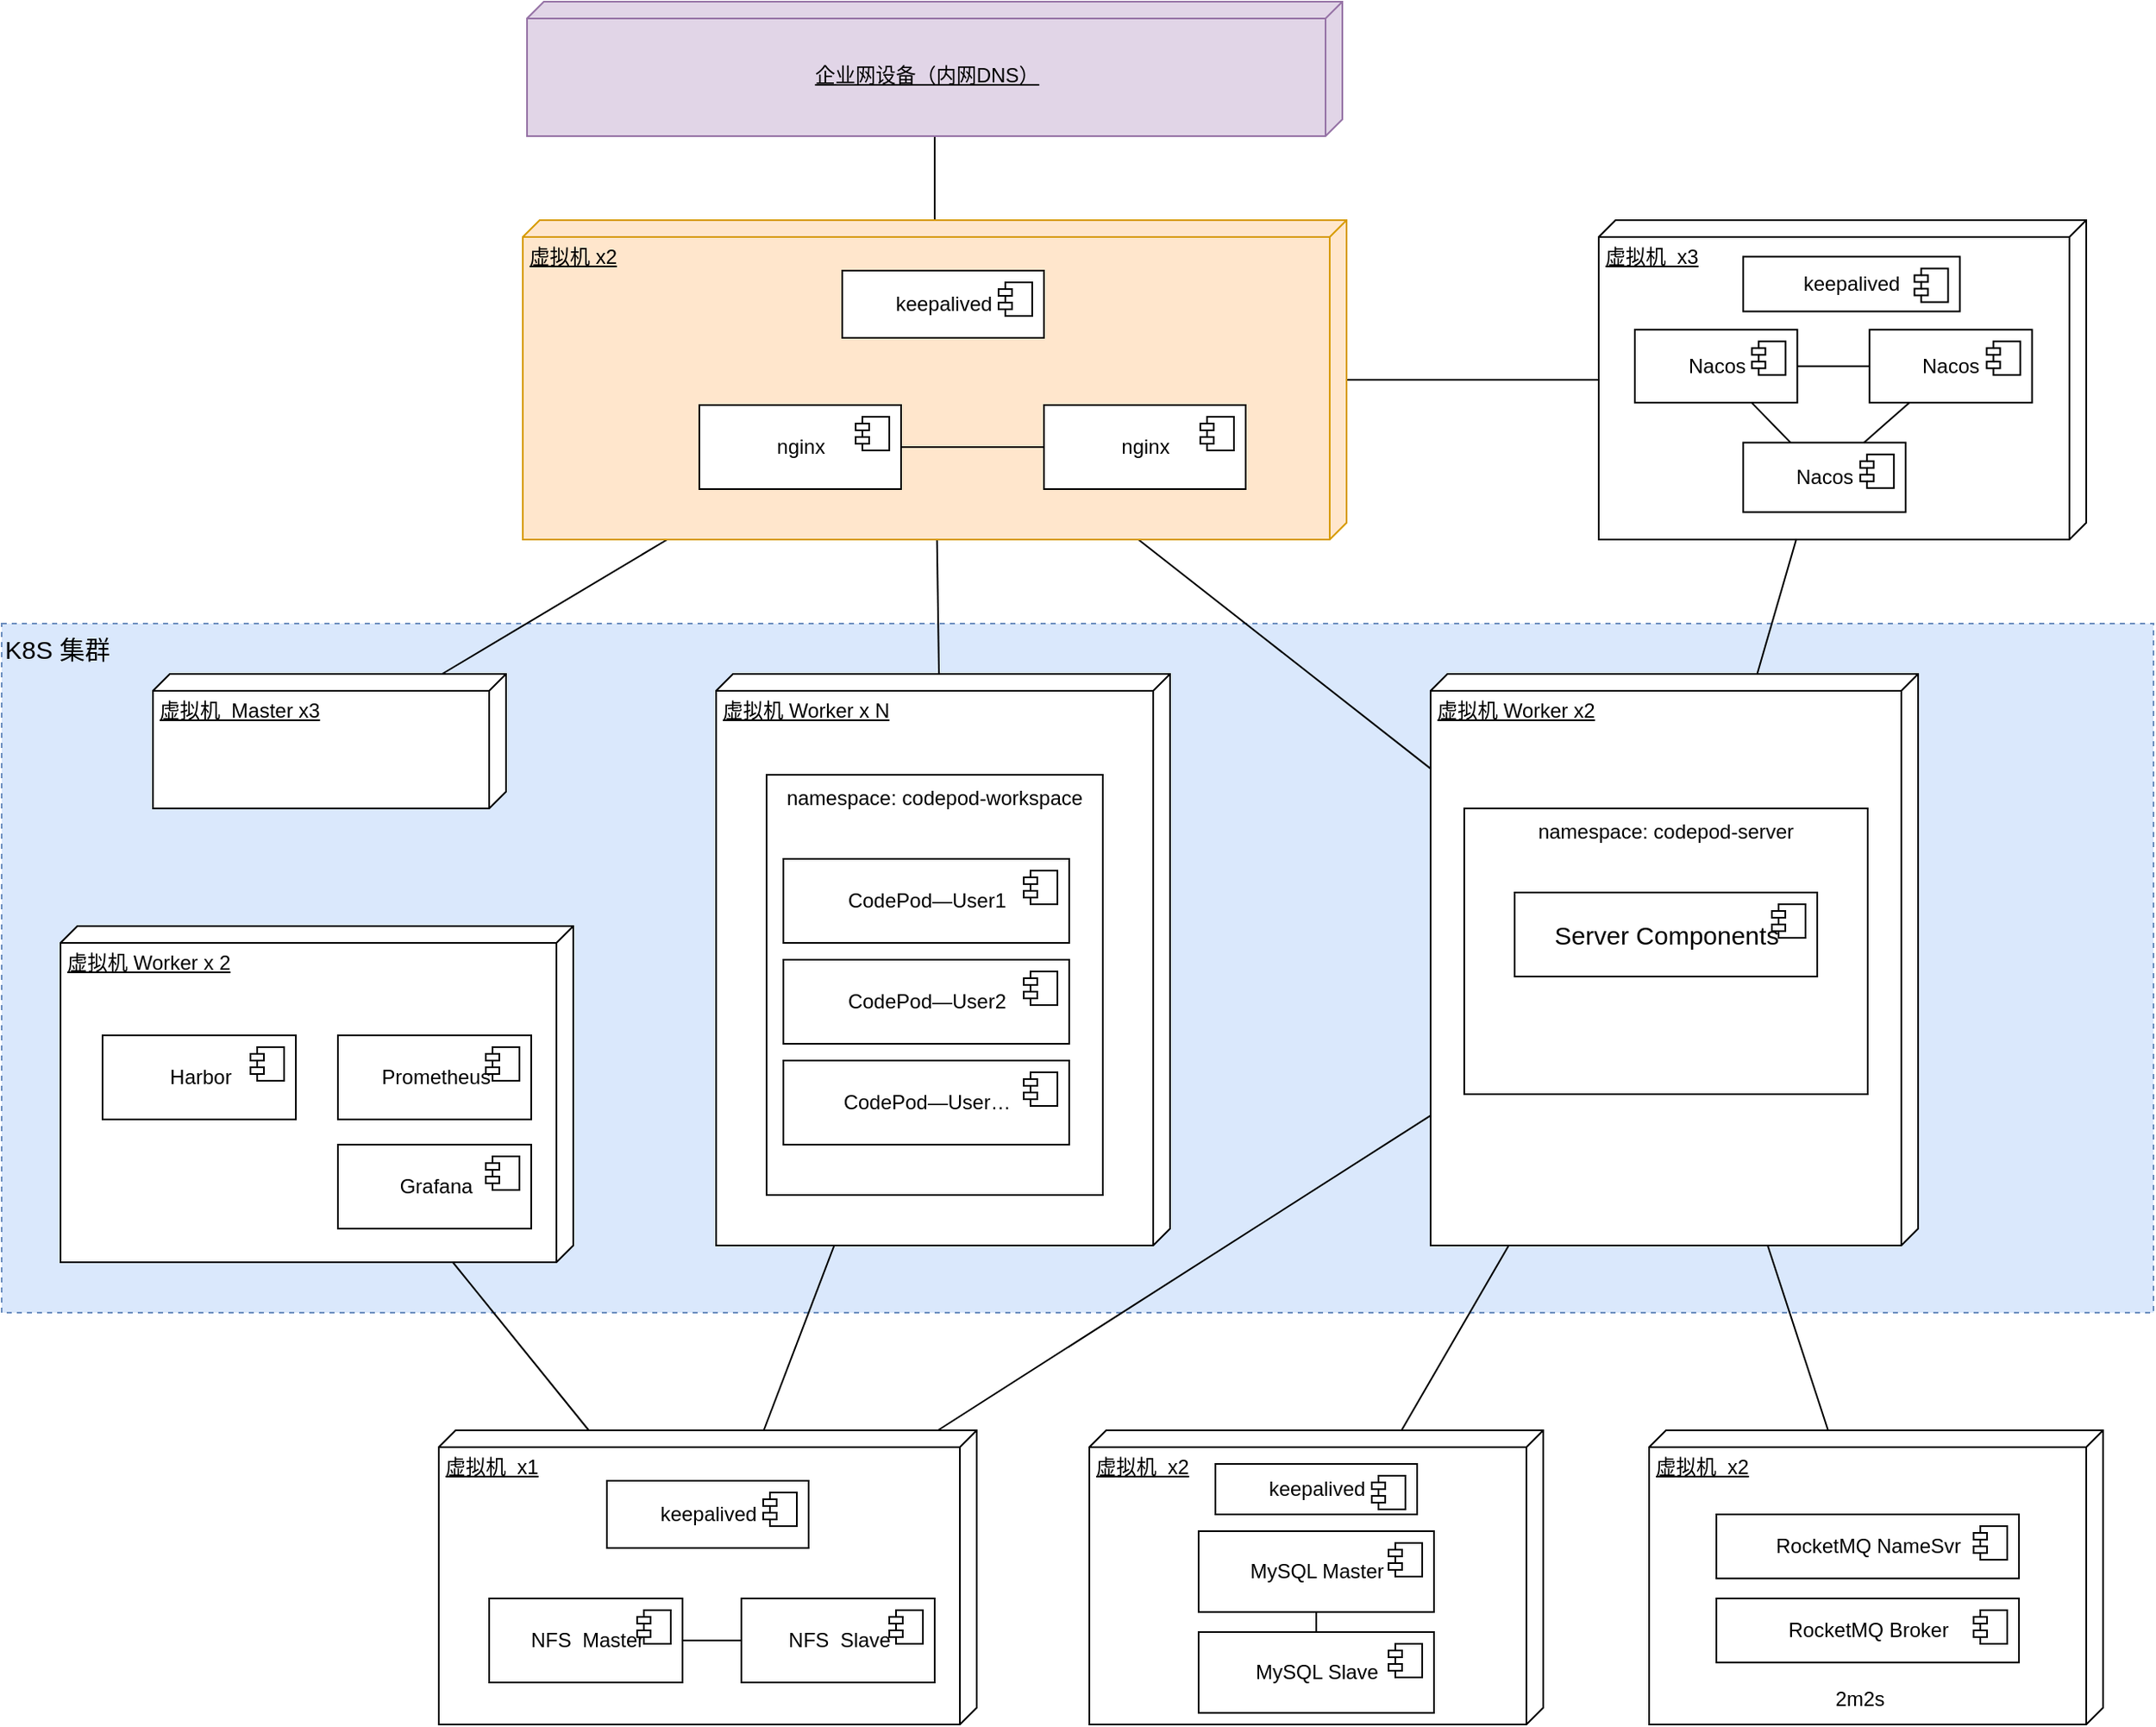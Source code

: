 <mxfile>
    <diagram id="rctp01AAbrQpIfx5ytfz" name="私有化环境">
        <mxGraphModel dx="1086" dy="681" grid="1" gridSize="10" guides="1" tooltips="1" connect="1" arrows="1" fold="1" page="1" pageScale="1" pageWidth="827" pageHeight="1169" background="#ffffff" math="0" shadow="0">
            <root>
                <mxCell id="0"/>
                <mxCell id="1" parent="0"/>
                <mxCell id="EFqK1OsE1tqi-KJnkShq-35" value="K8S 集群" style="rounded=0;whiteSpace=wrap;html=1;verticalAlign=top;align=left;fontSize=15;fillColor=#dae8fc;strokeColor=#6c8ebf;dashed=1;" parent="1" vertex="1">
                    <mxGeometry x="180" y="480" width="1280" height="410" as="geometry"/>
                </mxCell>
                <mxCell id="EFqK1OsE1tqi-KJnkShq-27" style="edgeStyle=none;html=1;fontColor=none;endArrow=none;endFill=0;" parent="1" source="vAbi1HSufWRckFC2J_ei-5" target="vAbi1HSufWRckFC2J_ei-6" edge="1">
                    <mxGeometry relative="1" as="geometry"/>
                </mxCell>
                <mxCell id="vAbi1HSufWRckFC2J_ei-5" value="企业网设备（内网DNS）" style="verticalAlign=middle;align=center;spacingTop=8;spacingLeft=2;spacingRight=12;shape=cube;size=10;direction=south;fontStyle=4;html=1;fillColor=#e1d5e7;strokeColor=#9673a6;" parent="1" vertex="1">
                    <mxGeometry x="492.5" y="110" width="485" height="80" as="geometry"/>
                </mxCell>
                <mxCell id="EFqK1OsE1tqi-KJnkShq-18" style="edgeStyle=none;html=1;fontColor=none;endArrow=none;endFill=0;" parent="1" source="vAbi1HSufWRckFC2J_ei-6" target="vAbi1HSufWRckFC2J_ei-9" edge="1">
                    <mxGeometry relative="1" as="geometry"/>
                </mxCell>
                <mxCell id="vAbi1HSufWRckFC2J_ei-82" value="" style="group" parent="1" vertex="1" connectable="0">
                    <mxGeometry x="1130" y="240" width="290" height="190" as="geometry"/>
                </mxCell>
                <mxCell id="vAbi1HSufWRckFC2J_ei-54" value="虚拟机&amp;nbsp; x3" style="verticalAlign=top;align=left;spacingTop=8;spacingLeft=2;spacingRight=12;shape=cube;size=10;direction=south;fontStyle=4;html=1;container=0;" parent="vAbi1HSufWRckFC2J_ei-82" vertex="1">
                    <mxGeometry width="290.0" height="190.0" as="geometry"/>
                </mxCell>
                <mxCell id="vAbi1HSufWRckFC2J_ei-26" value="Nacos" style="html=1;dropTarget=0;movable=1;resizable=1;rotatable=1;deletable=1;editable=1;connectable=1;" parent="vAbi1HSufWRckFC2J_ei-82" vertex="1">
                    <mxGeometry x="21.481" y="65.143" width="96.667" height="43.429" as="geometry"/>
                </mxCell>
                <mxCell id="vAbi1HSufWRckFC2J_ei-27" value="" style="shape=module;jettyWidth=8;jettyHeight=4;" parent="vAbi1HSufWRckFC2J_ei-26" vertex="1">
                    <mxGeometry x="1" width="20" height="20" relative="1" as="geometry">
                        <mxPoint x="-27" y="7" as="offset"/>
                    </mxGeometry>
                </mxCell>
                <mxCell id="vAbi1HSufWRckFC2J_ei-55" value="Nacos" style="html=1;dropTarget=0;movable=1;resizable=1;rotatable=1;deletable=1;editable=1;connectable=1;" parent="vAbi1HSufWRckFC2J_ei-82" vertex="1">
                    <mxGeometry x="161.111" y="65.143" width="96.667" height="43.429" as="geometry"/>
                </mxCell>
                <mxCell id="vAbi1HSufWRckFC2J_ei-56" value="" style="shape=module;jettyWidth=8;jettyHeight=4;" parent="vAbi1HSufWRckFC2J_ei-55" vertex="1">
                    <mxGeometry x="1" width="20" height="20" relative="1" as="geometry">
                        <mxPoint x="-27" y="7" as="offset"/>
                    </mxGeometry>
                </mxCell>
                <mxCell id="vAbi1HSufWRckFC2J_ei-61" style="edgeStyle=none;html=1;endArrow=none;endFill=0;" parent="vAbi1HSufWRckFC2J_ei-82" source="vAbi1HSufWRckFC2J_ei-26" target="vAbi1HSufWRckFC2J_ei-55" edge="1">
                    <mxGeometry relative="1" as="geometry"/>
                </mxCell>
                <mxCell id="vAbi1HSufWRckFC2J_ei-57" value="Nacos" style="html=1;dropTarget=0;movable=1;resizable=1;rotatable=1;deletable=1;editable=1;connectable=1;" parent="vAbi1HSufWRckFC2J_ei-82" vertex="1">
                    <mxGeometry x="85.926" y="132.327" width="96.667" height="41.387" as="geometry"/>
                </mxCell>
                <mxCell id="vAbi1HSufWRckFC2J_ei-58" value="" style="shape=module;jettyWidth=8;jettyHeight=4;" parent="vAbi1HSufWRckFC2J_ei-57" vertex="1">
                    <mxGeometry x="1" width="20" height="20" relative="1" as="geometry">
                        <mxPoint x="-27" y="7" as="offset"/>
                    </mxGeometry>
                </mxCell>
                <mxCell id="vAbi1HSufWRckFC2J_ei-59" style="edgeStyle=none;html=1;endArrow=none;endFill=0;" parent="vAbi1HSufWRckFC2J_ei-82" source="vAbi1HSufWRckFC2J_ei-26" target="vAbi1HSufWRckFC2J_ei-57" edge="1">
                    <mxGeometry relative="1" as="geometry"/>
                </mxCell>
                <mxCell id="vAbi1HSufWRckFC2J_ei-60" style="edgeStyle=none;html=1;endArrow=none;endFill=0;" parent="vAbi1HSufWRckFC2J_ei-82" source="vAbi1HSufWRckFC2J_ei-55" target="vAbi1HSufWRckFC2J_ei-57" edge="1">
                    <mxGeometry relative="1" as="geometry"/>
                </mxCell>
                <mxCell id="EFqK1OsE1tqi-KJnkShq-39" value="keepalived" style="html=1;dropTarget=0;movable=1;resizable=1;rotatable=1;deletable=1;editable=1;connectable=1;" parent="vAbi1HSufWRckFC2J_ei-82" vertex="1">
                    <mxGeometry x="85.926" y="21.714" width="128.889" height="32.571" as="geometry"/>
                </mxCell>
                <mxCell id="EFqK1OsE1tqi-KJnkShq-40" value="" style="shape=module;jettyWidth=8;jettyHeight=4;" parent="EFqK1OsE1tqi-KJnkShq-39" vertex="1">
                    <mxGeometry x="1" width="20" height="20" relative="1" as="geometry">
                        <mxPoint x="-27" y="7" as="offset"/>
                    </mxGeometry>
                </mxCell>
                <mxCell id="vAbi1HSufWRckFC2J_ei-83" value="" style="group" parent="1" vertex="1" connectable="0">
                    <mxGeometry x="1160" y="960" width="270" height="175" as="geometry"/>
                </mxCell>
                <mxCell id="vAbi1HSufWRckFC2J_ei-49" value="虚拟机&amp;nbsp; x2" style="verticalAlign=top;align=left;spacingTop=8;spacingLeft=2;spacingRight=12;shape=cube;size=10;direction=south;fontStyle=4;html=1;container=0;" parent="vAbi1HSufWRckFC2J_ei-83" vertex="1">
                    <mxGeometry width="270" height="175" as="geometry"/>
                </mxCell>
                <mxCell id="vAbi1HSufWRckFC2J_ei-24" value="RocketMQ NameSvr" style="html=1;dropTarget=0;movable=1;resizable=1;rotatable=1;deletable=1;editable=1;connectable=1;" parent="vAbi1HSufWRckFC2J_ei-83" vertex="1">
                    <mxGeometry x="40" y="50" width="180" height="38.12" as="geometry"/>
                </mxCell>
                <mxCell id="vAbi1HSufWRckFC2J_ei-25" value="" style="shape=module;jettyWidth=8;jettyHeight=4;" parent="vAbi1HSufWRckFC2J_ei-24" vertex="1">
                    <mxGeometry x="1" width="20" height="20" relative="1" as="geometry">
                        <mxPoint x="-27" y="7" as="offset"/>
                    </mxGeometry>
                </mxCell>
                <mxCell id="vAbi1HSufWRckFC2J_ei-50" value="RocketMQ Broker" style="html=1;dropTarget=0;movable=1;resizable=1;rotatable=1;deletable=1;editable=1;connectable=1;" parent="vAbi1HSufWRckFC2J_ei-83" vertex="1">
                    <mxGeometry x="40" y="100" width="180" height="38.12" as="geometry"/>
                </mxCell>
                <mxCell id="vAbi1HSufWRckFC2J_ei-51" value="" style="shape=module;jettyWidth=8;jettyHeight=4;" parent="vAbi1HSufWRckFC2J_ei-50" vertex="1">
                    <mxGeometry x="1" width="20" height="20" relative="1" as="geometry">
                        <mxPoint x="-27" y="7" as="offset"/>
                    </mxGeometry>
                </mxCell>
                <mxCell id="vAbi1HSufWRckFC2J_ei-53" value="2m2s" style="text;html=1;align=center;verticalAlign=middle;resizable=0;points=[];autosize=1;strokeColor=none;fillColor=none;" parent="vAbi1HSufWRckFC2J_ei-83" vertex="1">
                    <mxGeometry x="100" y="145" width="50" height="30" as="geometry"/>
                </mxCell>
                <mxCell id="EFqK1OsE1tqi-KJnkShq-11" value="" style="group" parent="1" vertex="1" connectable="0">
                    <mxGeometry x="605" y="510" width="270" height="340" as="geometry"/>
                </mxCell>
                <mxCell id="vAbi1HSufWRckFC2J_ei-33" value="虚拟机 Worker x N" style="verticalAlign=top;align=left;spacingTop=8;spacingLeft=2;spacingRight=12;shape=cube;size=10;direction=south;fontStyle=4;html=1;" parent="EFqK1OsE1tqi-KJnkShq-11" vertex="1">
                    <mxGeometry width="270" height="340" as="geometry"/>
                </mxCell>
                <mxCell id="vAbi1HSufWRckFC2J_ei-38" value="" style="group" parent="EFqK1OsE1tqi-KJnkShq-11" vertex="1" connectable="0">
                    <mxGeometry x="30" y="60" width="200" height="250" as="geometry"/>
                </mxCell>
                <mxCell id="vAbi1HSufWRckFC2J_ei-39" value="namespace: codepod-workspace" style="rounded=0;whiteSpace=wrap;html=1;verticalAlign=top;" parent="vAbi1HSufWRckFC2J_ei-38" vertex="1">
                    <mxGeometry width="200" height="250" as="geometry"/>
                </mxCell>
                <mxCell id="vAbi1HSufWRckFC2J_ei-40" value="CodePod—User1" style="html=1;dropTarget=0;movable=1;resizable=1;rotatable=1;deletable=1;editable=1;connectable=1;" parent="vAbi1HSufWRckFC2J_ei-38" vertex="1">
                    <mxGeometry x="10" y="50" width="170" height="50" as="geometry"/>
                </mxCell>
                <mxCell id="vAbi1HSufWRckFC2J_ei-41" value="" style="shape=module;jettyWidth=8;jettyHeight=4;" parent="vAbi1HSufWRckFC2J_ei-40" vertex="1">
                    <mxGeometry x="1" width="20" height="20" relative="1" as="geometry">
                        <mxPoint x="-27" y="7" as="offset"/>
                    </mxGeometry>
                </mxCell>
                <mxCell id="vAbi1HSufWRckFC2J_ei-42" value="CodePod—User2" style="html=1;dropTarget=0;movable=1;resizable=1;rotatable=1;deletable=1;editable=1;connectable=1;" parent="vAbi1HSufWRckFC2J_ei-38" vertex="1">
                    <mxGeometry x="10" y="110" width="170" height="50" as="geometry"/>
                </mxCell>
                <mxCell id="vAbi1HSufWRckFC2J_ei-43" value="" style="shape=module;jettyWidth=8;jettyHeight=4;" parent="vAbi1HSufWRckFC2J_ei-42" vertex="1">
                    <mxGeometry x="1" width="20" height="20" relative="1" as="geometry">
                        <mxPoint x="-27" y="7" as="offset"/>
                    </mxGeometry>
                </mxCell>
                <mxCell id="vAbi1HSufWRckFC2J_ei-44" value="CodePod—User…" style="html=1;dropTarget=0;movable=1;resizable=1;rotatable=1;deletable=1;editable=1;connectable=1;" parent="vAbi1HSufWRckFC2J_ei-38" vertex="1">
                    <mxGeometry x="10" y="170" width="170" height="50" as="geometry"/>
                </mxCell>
                <mxCell id="vAbi1HSufWRckFC2J_ei-45" value="" style="shape=module;jettyWidth=8;jettyHeight=4;" parent="vAbi1HSufWRckFC2J_ei-44" vertex="1">
                    <mxGeometry x="1" width="20" height="20" relative="1" as="geometry">
                        <mxPoint x="-27" y="7" as="offset"/>
                    </mxGeometry>
                </mxCell>
                <mxCell id="EFqK1OsE1tqi-KJnkShq-17" style="edgeStyle=none;html=1;fontColor=none;endArrow=none;endFill=0;" parent="1" source="vAbi1HSufWRckFC2J_ei-78" target="vAbi1HSufWRckFC2J_ei-6" edge="1">
                    <mxGeometry relative="1" as="geometry">
                        <mxPoint x="385.556" y="510" as="sourcePoint"/>
                    </mxGeometry>
                </mxCell>
                <mxCell id="EFqK1OsE1tqi-KJnkShq-19" style="edgeStyle=none;html=1;fontColor=none;endArrow=none;endFill=0;" parent="1" source="vAbi1HSufWRckFC2J_ei-54" target="vAbi1HSufWRckFC2J_ei-6" edge="1">
                    <mxGeometry relative="1" as="geometry"/>
                </mxCell>
                <mxCell id="EFqK1OsE1tqi-KJnkShq-20" style="edgeStyle=none;html=1;fontColor=none;endArrow=none;endFill=0;" parent="1" source="vAbi1HSufWRckFC2J_ei-33" target="vAbi1HSufWRckFC2J_ei-6" edge="1">
                    <mxGeometry relative="1" as="geometry"/>
                </mxCell>
                <mxCell id="EFqK1OsE1tqi-KJnkShq-22" style="edgeStyle=none;html=1;fontColor=none;endArrow=none;endFill=0;" parent="1" source="vAbi1HSufWRckFC2J_ei-9" target="vAbi1HSufWRckFC2J_ei-54" edge="1">
                    <mxGeometry relative="1" as="geometry"/>
                </mxCell>
                <mxCell id="EFqK1OsE1tqi-KJnkShq-23" value="" style="group" parent="1" vertex="1" connectable="0">
                    <mxGeometry x="827" y="960" width="270" height="175" as="geometry"/>
                </mxCell>
                <mxCell id="vAbi1HSufWRckFC2J_ei-23" value="虚拟机&amp;nbsp; x2" style="verticalAlign=top;align=left;spacingTop=8;spacingLeft=2;spacingRight=12;shape=cube;size=10;direction=south;fontStyle=4;html=1;container=0;" parent="EFqK1OsE1tqi-KJnkShq-23" vertex="1">
                    <mxGeometry width="270" height="175" as="geometry"/>
                </mxCell>
                <mxCell id="vAbi1HSufWRckFC2J_ei-30" value="MySQL Master" style="html=1;dropTarget=0;movable=1;resizable=1;rotatable=1;deletable=1;editable=1;connectable=1;" parent="EFqK1OsE1tqi-KJnkShq-23" vertex="1">
                    <mxGeometry x="65" y="60" width="140" height="48.12" as="geometry"/>
                </mxCell>
                <mxCell id="vAbi1HSufWRckFC2J_ei-31" value="" style="shape=module;jettyWidth=8;jettyHeight=4;" parent="vAbi1HSufWRckFC2J_ei-30" vertex="1">
                    <mxGeometry x="1" width="20" height="20" relative="1" as="geometry">
                        <mxPoint x="-27" y="7" as="offset"/>
                    </mxGeometry>
                </mxCell>
                <mxCell id="vAbi1HSufWRckFC2J_ei-46" value="MySQL Slave" style="html=1;dropTarget=0;movable=1;resizable=1;rotatable=1;deletable=1;editable=1;connectable=1;" parent="EFqK1OsE1tqi-KJnkShq-23" vertex="1">
                    <mxGeometry x="65" y="120" width="140" height="48.12" as="geometry"/>
                </mxCell>
                <mxCell id="vAbi1HSufWRckFC2J_ei-47" value="" style="shape=module;jettyWidth=8;jettyHeight=4;" parent="vAbi1HSufWRckFC2J_ei-46" vertex="1">
                    <mxGeometry x="1" width="20" height="20" relative="1" as="geometry">
                        <mxPoint x="-27" y="7" as="offset"/>
                    </mxGeometry>
                </mxCell>
                <mxCell id="vAbi1HSufWRckFC2J_ei-48" style="edgeStyle=none;html=1;endArrow=none;endFill=0;" parent="EFqK1OsE1tqi-KJnkShq-23" source="vAbi1HSufWRckFC2J_ei-30" target="vAbi1HSufWRckFC2J_ei-46" edge="1">
                    <mxGeometry relative="1" as="geometry"/>
                </mxCell>
                <mxCell id="EFqK1OsE1tqi-KJnkShq-62" value="keepalived" style="html=1;dropTarget=0;movable=1;resizable=1;rotatable=1;deletable=1;editable=1;connectable=1;" parent="EFqK1OsE1tqi-KJnkShq-23" vertex="1">
                    <mxGeometry x="75" y="20" width="120" height="30" as="geometry"/>
                </mxCell>
                <mxCell id="EFqK1OsE1tqi-KJnkShq-63" value="" style="shape=module;jettyWidth=8;jettyHeight=4;" parent="EFqK1OsE1tqi-KJnkShq-62" vertex="1">
                    <mxGeometry x="1" width="20" height="20" relative="1" as="geometry">
                        <mxPoint x="-27" y="7" as="offset"/>
                    </mxGeometry>
                </mxCell>
                <mxCell id="EFqK1OsE1tqi-KJnkShq-24" style="edgeStyle=none;html=1;fontColor=none;endArrow=none;endFill=0;" parent="1" source="vAbi1HSufWRckFC2J_ei-62" target="vAbi1HSufWRckFC2J_ei-33" edge="1">
                    <mxGeometry relative="1" as="geometry"/>
                </mxCell>
                <mxCell id="EFqK1OsE1tqi-KJnkShq-25" style="edgeStyle=none;html=1;fontColor=none;endArrow=none;endFill=0;" parent="1" source="vAbi1HSufWRckFC2J_ei-23" target="vAbi1HSufWRckFC2J_ei-9" edge="1">
                    <mxGeometry relative="1" as="geometry"/>
                </mxCell>
                <mxCell id="EFqK1OsE1tqi-KJnkShq-26" style="edgeStyle=none;html=1;fontColor=none;endArrow=none;endFill=0;" parent="1" source="vAbi1HSufWRckFC2J_ei-49" target="vAbi1HSufWRckFC2J_ei-9" edge="1">
                    <mxGeometry relative="1" as="geometry"/>
                </mxCell>
                <mxCell id="vAbi1HSufWRckFC2J_ei-78" value="虚拟机&amp;nbsp; Master x3" style="verticalAlign=top;align=left;spacingTop=8;spacingLeft=2;spacingRight=12;shape=cube;size=10;direction=south;fontStyle=4;html=1;" parent="1" vertex="1">
                    <mxGeometry x="270" y="510" width="210" height="80" as="geometry"/>
                </mxCell>
                <mxCell id="EFqK1OsE1tqi-KJnkShq-34" value="" style="group" parent="1" vertex="1" connectable="0">
                    <mxGeometry x="440" y="960" width="320" height="175" as="geometry"/>
                </mxCell>
                <mxCell id="vAbi1HSufWRckFC2J_ei-62" value="虚拟机&amp;nbsp; x1" style="verticalAlign=top;align=left;spacingTop=8;spacingLeft=2;spacingRight=12;shape=cube;size=10;direction=south;fontStyle=4;html=1;container=0;" parent="EFqK1OsE1tqi-KJnkShq-34" vertex="1">
                    <mxGeometry width="320" height="175" as="geometry"/>
                </mxCell>
                <mxCell id="vAbi1HSufWRckFC2J_ei-28" value="NFS&amp;nbsp; Master" style="html=1;dropTarget=0;movable=1;resizable=1;rotatable=1;deletable=1;editable=1;connectable=1;" parent="EFqK1OsE1tqi-KJnkShq-34" vertex="1">
                    <mxGeometry x="30" y="100" width="115" height="50" as="geometry"/>
                </mxCell>
                <mxCell id="vAbi1HSufWRckFC2J_ei-29" value="" style="shape=module;jettyWidth=8;jettyHeight=4;" parent="vAbi1HSufWRckFC2J_ei-28" vertex="1">
                    <mxGeometry x="1" width="20" height="20" relative="1" as="geometry">
                        <mxPoint x="-27" y="7" as="offset"/>
                    </mxGeometry>
                </mxCell>
                <mxCell id="EFqK1OsE1tqi-KJnkShq-33" style="edgeStyle=none;html=1;fontColor=none;endArrow=none;endFill=0;" parent="EFqK1OsE1tqi-KJnkShq-34" source="vAbi1HSufWRckFC2J_ei-28" target="2" edge="1">
                    <mxGeometry relative="1" as="geometry">
                        <mxPoint x="180" y="125" as="targetPoint"/>
                    </mxGeometry>
                </mxCell>
                <mxCell id="EFqK1OsE1tqi-KJnkShq-31" value="keepalived" style="html=1;dropTarget=0;movable=1;resizable=1;rotatable=1;deletable=1;editable=1;connectable=1;" parent="EFqK1OsE1tqi-KJnkShq-34" vertex="1">
                    <mxGeometry x="100" y="30" width="120" height="40" as="geometry"/>
                </mxCell>
                <mxCell id="EFqK1OsE1tqi-KJnkShq-32" value="" style="shape=module;jettyWidth=8;jettyHeight=4;" parent="EFqK1OsE1tqi-KJnkShq-31" vertex="1">
                    <mxGeometry x="1" width="20" height="20" relative="1" as="geometry">
                        <mxPoint x="-27" y="7" as="offset"/>
                    </mxGeometry>
                </mxCell>
                <mxCell id="2" value="NFS&amp;nbsp; Slave" style="html=1;dropTarget=0;movable=1;resizable=1;rotatable=1;deletable=1;editable=1;connectable=1;" parent="EFqK1OsE1tqi-KJnkShq-34" vertex="1">
                    <mxGeometry x="180" y="100" width="115" height="50" as="geometry"/>
                </mxCell>
                <mxCell id="3" value="" style="shape=module;jettyWidth=8;jettyHeight=4;" parent="2" vertex="1">
                    <mxGeometry x="1" width="20" height="20" relative="1" as="geometry">
                        <mxPoint x="-27" y="7" as="offset"/>
                    </mxGeometry>
                </mxCell>
                <mxCell id="EFqK1OsE1tqi-KJnkShq-36" value="" style="group" parent="1" vertex="1" connectable="0">
                    <mxGeometry x="1030" y="510" width="290" height="340" as="geometry"/>
                </mxCell>
                <mxCell id="vAbi1HSufWRckFC2J_ei-9" value="虚拟机 Worker x2" style="verticalAlign=top;align=left;spacingTop=8;spacingLeft=2;spacingRight=12;shape=cube;size=10;direction=south;fontStyle=4;html=1;" parent="EFqK1OsE1tqi-KJnkShq-36" vertex="1">
                    <mxGeometry width="290" height="340" as="geometry"/>
                </mxCell>
                <mxCell id="vAbi1HSufWRckFC2J_ei-19" value="namespace: codepod-server" style="rounded=0;whiteSpace=wrap;html=1;verticalAlign=top;" parent="EFqK1OsE1tqi-KJnkShq-36" vertex="1">
                    <mxGeometry x="20" y="80" width="240" height="170" as="geometry"/>
                </mxCell>
                <mxCell id="vAbi1HSufWRckFC2J_ei-20" value="Server Components" style="html=1;dropTarget=0;movable=1;resizable=1;rotatable=1;deletable=1;editable=1;connectable=1;fontSize=15;" parent="EFqK1OsE1tqi-KJnkShq-36" vertex="1">
                    <mxGeometry x="50" y="130" width="180" height="50" as="geometry"/>
                </mxCell>
                <mxCell id="vAbi1HSufWRckFC2J_ei-21" value="" style="shape=module;jettyWidth=8;jettyHeight=4;" parent="vAbi1HSufWRckFC2J_ei-20" vertex="1">
                    <mxGeometry x="1" width="20" height="20" relative="1" as="geometry">
                        <mxPoint x="-27" y="7" as="offset"/>
                    </mxGeometry>
                </mxCell>
                <mxCell id="EFqK1OsE1tqi-KJnkShq-54" style="edgeStyle=none;html=1;fontSize=15;fontColor=none;endArrow=none;endFill=0;" parent="1" source="EFqK1OsE1tqi-KJnkShq-42" target="vAbi1HSufWRckFC2J_ei-62" edge="1">
                    <mxGeometry relative="1" as="geometry"/>
                </mxCell>
                <mxCell id="EFqK1OsE1tqi-KJnkShq-42" value="虚拟机 Worker x 2" style="verticalAlign=top;align=left;spacingTop=8;spacingLeft=2;spacingRight=12;shape=cube;size=10;direction=south;fontStyle=4;html=1;" parent="1" vertex="1">
                    <mxGeometry x="215" y="660" width="305" height="200" as="geometry"/>
                </mxCell>
                <mxCell id="EFqK1OsE1tqi-KJnkShq-51" value="Harbor" style="html=1;dropTarget=0;movable=1;resizable=1;rotatable=1;deletable=1;editable=1;connectable=1;" parent="1" vertex="1">
                    <mxGeometry x="240" y="725" width="115" height="50" as="geometry"/>
                </mxCell>
                <mxCell id="EFqK1OsE1tqi-KJnkShq-52" value="" style="shape=module;jettyWidth=8;jettyHeight=4;" parent="EFqK1OsE1tqi-KJnkShq-51" vertex="1">
                    <mxGeometry x="1" width="20" height="20" relative="1" as="geometry">
                        <mxPoint x="-27" y="7" as="offset"/>
                    </mxGeometry>
                </mxCell>
                <mxCell id="EFqK1OsE1tqi-KJnkShq-55" value="Prometheus" style="html=1;dropTarget=0;movable=1;resizable=1;rotatable=1;deletable=1;editable=1;connectable=1;" parent="1" vertex="1">
                    <mxGeometry x="380" y="725" width="115" height="50" as="geometry"/>
                </mxCell>
                <mxCell id="EFqK1OsE1tqi-KJnkShq-56" value="" style="shape=module;jettyWidth=8;jettyHeight=4;" parent="EFqK1OsE1tqi-KJnkShq-55" vertex="1">
                    <mxGeometry x="1" width="20" height="20" relative="1" as="geometry">
                        <mxPoint x="-27" y="7" as="offset"/>
                    </mxGeometry>
                </mxCell>
                <mxCell id="EFqK1OsE1tqi-KJnkShq-57" value="Grafana" style="html=1;dropTarget=0;movable=1;resizable=1;rotatable=1;deletable=1;editable=1;connectable=1;" parent="1" vertex="1">
                    <mxGeometry x="380" y="790" width="115" height="50" as="geometry"/>
                </mxCell>
                <mxCell id="EFqK1OsE1tqi-KJnkShq-58" value="" style="shape=module;jettyWidth=8;jettyHeight=4;" parent="EFqK1OsE1tqi-KJnkShq-57" vertex="1">
                    <mxGeometry x="1" width="20" height="20" relative="1" as="geometry">
                        <mxPoint x="-27" y="7" as="offset"/>
                    </mxGeometry>
                </mxCell>
                <mxCell id="EFqK1OsE1tqi-KJnkShq-59" style="edgeStyle=none;html=1;fontSize=15;fontColor=none;endArrow=none;endFill=0;" parent="1" source="vAbi1HSufWRckFC2J_ei-9" target="vAbi1HSufWRckFC2J_ei-62" edge="1">
                    <mxGeometry relative="1" as="geometry"/>
                </mxCell>
                <mxCell id="QD1i0kjurF8h8y5w4040-3" value="" style="group" parent="1" vertex="1" connectable="0">
                    <mxGeometry x="490" y="240" width="490" height="190" as="geometry"/>
                </mxCell>
                <mxCell id="vAbi1HSufWRckFC2J_ei-6" value="虚拟机 x2" style="verticalAlign=top;align=left;spacingTop=8;spacingLeft=2;spacingRight=12;shape=cube;size=10;direction=south;fontStyle=4;html=1;fillColor=#ffe6cc;strokeColor=#d79b00;" parent="QD1i0kjurF8h8y5w4040-3" vertex="1">
                    <mxGeometry width="490" height="190" as="geometry"/>
                </mxCell>
                <mxCell id="vAbi1HSufWRckFC2J_ei-7" value="nginx" style="html=1;dropTarget=0;movable=1;resizable=1;rotatable=1;deletable=1;editable=1;connectable=1;" parent="QD1i0kjurF8h8y5w4040-3" vertex="1">
                    <mxGeometry x="105" y="110" width="120" height="50" as="geometry"/>
                </mxCell>
                <mxCell id="vAbi1HSufWRckFC2J_ei-8" value="" style="shape=module;jettyWidth=8;jettyHeight=4;" parent="vAbi1HSufWRckFC2J_ei-7" vertex="1">
                    <mxGeometry x="1" width="20" height="20" relative="1" as="geometry">
                        <mxPoint x="-27" y="7" as="offset"/>
                    </mxGeometry>
                </mxCell>
                <mxCell id="EFqK1OsE1tqi-KJnkShq-6" style="edgeStyle=none;html=1;endArrow=none;endFill=0;" parent="QD1i0kjurF8h8y5w4040-3" source="EFqK1OsE1tqi-KJnkShq-1" target="vAbi1HSufWRckFC2J_ei-7" edge="1">
                    <mxGeometry relative="1" as="geometry"/>
                </mxCell>
                <mxCell id="EFqK1OsE1tqi-KJnkShq-1" value="nginx" style="html=1;dropTarget=0;movable=1;resizable=1;rotatable=1;deletable=1;editable=1;connectable=1;" parent="QD1i0kjurF8h8y5w4040-3" vertex="1">
                    <mxGeometry x="310" y="110" width="120" height="50" as="geometry"/>
                </mxCell>
                <mxCell id="EFqK1OsE1tqi-KJnkShq-2" value="" style="shape=module;jettyWidth=8;jettyHeight=4;" parent="EFqK1OsE1tqi-KJnkShq-1" vertex="1">
                    <mxGeometry x="1" width="20" height="20" relative="1" as="geometry">
                        <mxPoint x="-27" y="7" as="offset"/>
                    </mxGeometry>
                </mxCell>
                <mxCell id="EFqK1OsE1tqi-KJnkShq-8" value="keepalived" style="html=1;dropTarget=0;movable=1;resizable=1;rotatable=1;deletable=1;editable=1;connectable=1;" parent="QD1i0kjurF8h8y5w4040-3" vertex="1">
                    <mxGeometry x="190" y="30" width="120" height="40" as="geometry"/>
                </mxCell>
                <mxCell id="EFqK1OsE1tqi-KJnkShq-9" value="" style="shape=module;jettyWidth=8;jettyHeight=4;" parent="EFqK1OsE1tqi-KJnkShq-8" vertex="1">
                    <mxGeometry x="1" width="20" height="20" relative="1" as="geometry">
                        <mxPoint x="-27" y="7" as="offset"/>
                    </mxGeometry>
                </mxCell>
            </root>
        </mxGraphModel>
    </diagram>
    <diagram id="CAmtWDYfucujsJTvXxFi" name="测开环境">
        <mxGraphModel dx="1975" dy="1238" grid="1" gridSize="10" guides="1" tooltips="1" connect="1" arrows="1" fold="1" page="1" pageScale="1" pageWidth="827" pageHeight="1169" background="#ffffff" math="0" shadow="0">
            <root>
                <mxCell id="0"/>
                <mxCell id="1" parent="0"/>
                <mxCell id="17" value="服务器 k8s Master One" style="verticalAlign=top;align=left;spacingTop=8;spacingLeft=2;spacingRight=12;shape=cube;size=10;direction=south;fontStyle=4;html=1;fillColor=#dae8fc;strokeColor=#6c8ebf;" parent="1" vertex="1">
                    <mxGeometry x="270" y="280" width="860" height="690" as="geometry"/>
                </mxCell>
                <mxCell id="18" value="namespace: codepod-server" style="rounded=0;whiteSpace=wrap;html=1;verticalAlign=top;" parent="1" vertex="1">
                    <mxGeometry x="300" y="360" width="380" height="390" as="geometry"/>
                </mxCell>
                <mxCell id="11" value="GateWay" style="html=1;dropTarget=0;movable=1;resizable=1;rotatable=1;deletable=1;editable=1;connectable=1;" parent="1" vertex="1">
                    <mxGeometry x="320" y="440" width="150" height="50" as="geometry"/>
                </mxCell>
                <mxCell id="12" value="" style="shape=module;jettyWidth=8;jettyHeight=4;" parent="11" vertex="1">
                    <mxGeometry x="1" width="20" height="20" relative="1" as="geometry">
                        <mxPoint x="-27" y="7" as="offset"/>
                    </mxGeometry>
                </mxCell>
                <mxCell id="20" value="User-Server" style="html=1;dropTarget=0;movable=1;resizable=1;rotatable=1;deletable=1;editable=1;connectable=1;" parent="1" vertex="1">
                    <mxGeometry x="320" y="520" width="150" height="50" as="geometry"/>
                </mxCell>
                <mxCell id="21" value="" style="shape=module;jettyWidth=8;jettyHeight=4;" parent="20" vertex="1">
                    <mxGeometry x="1" width="20" height="20" relative="1" as="geometry">
                        <mxPoint x="-27" y="7" as="offset"/>
                    </mxGeometry>
                </mxCell>
                <mxCell id="22" value="Workspace-Server" style="html=1;dropTarget=0;movable=1;resizable=1;rotatable=1;deletable=1;editable=1;connectable=1;" parent="1" vertex="1">
                    <mxGeometry x="490" y="520" width="170" height="50" as="geometry"/>
                </mxCell>
                <mxCell id="23" value="" style="shape=module;jettyWidth=8;jettyHeight=4;" parent="22" vertex="1">
                    <mxGeometry x="1" width="20" height="20" relative="1" as="geometry">
                        <mxPoint x="-27" y="7" as="offset"/>
                    </mxGeometry>
                </mxCell>
                <mxCell id="24" value="Workspace-Job" style="html=1;dropTarget=0;movable=1;resizable=1;rotatable=1;deletable=1;editable=1;connectable=1;" parent="1" vertex="1">
                    <mxGeometry x="320" y="600" width="150" height="50" as="geometry"/>
                </mxCell>
                <mxCell id="25" value="" style="shape=module;jettyWidth=8;jettyHeight=4;" parent="24" vertex="1">
                    <mxGeometry x="1" width="20" height="20" relative="1" as="geometry">
                        <mxPoint x="-27" y="7" as="offset"/>
                    </mxGeometry>
                </mxCell>
                <mxCell id="26" value="Dataspace-Job" style="html=1;dropTarget=0;movable=1;resizable=1;rotatable=1;deletable=1;editable=1;connectable=1;" parent="1" vertex="1">
                    <mxGeometry x="490" y="600" width="170" height="50" as="geometry"/>
                </mxCell>
                <mxCell id="27" value="" style="shape=module;jettyWidth=8;jettyHeight=4;" parent="26" vertex="1">
                    <mxGeometry x="1" width="20" height="20" relative="1" as="geometry">
                        <mxPoint x="-27" y="7" as="offset"/>
                    </mxGeometry>
                </mxCell>
                <mxCell id="28" value="namespace: codepod-workspace" style="rounded=0;whiteSpace=wrap;html=1;verticalAlign=top;" parent="1" vertex="1">
                    <mxGeometry x="710" y="360" width="380" height="390" as="geometry"/>
                </mxCell>
                <mxCell id="29" value="CodePod—User1" style="html=1;dropTarget=0;movable=1;resizable=1;rotatable=1;deletable=1;editable=1;connectable=1;" parent="1" vertex="1">
                    <mxGeometry x="780" y="430" width="170" height="50" as="geometry"/>
                </mxCell>
                <mxCell id="30" value="" style="shape=module;jettyWidth=8;jettyHeight=4;" parent="29" vertex="1">
                    <mxGeometry x="1" width="20" height="20" relative="1" as="geometry">
                        <mxPoint x="-27" y="7" as="offset"/>
                    </mxGeometry>
                </mxCell>
                <mxCell id="31" value="CodePod—User2" style="html=1;dropTarget=0;movable=1;resizable=1;rotatable=1;deletable=1;editable=1;connectable=1;" parent="1" vertex="1">
                    <mxGeometry x="780" y="510" width="170" height="50" as="geometry"/>
                </mxCell>
                <mxCell id="32" value="" style="shape=module;jettyWidth=8;jettyHeight=4;" parent="31" vertex="1">
                    <mxGeometry x="1" width="20" height="20" relative="1" as="geometry">
                        <mxPoint x="-27" y="7" as="offset"/>
                    </mxGeometry>
                </mxCell>
                <mxCell id="33" value="CodePod—User…" style="html=1;dropTarget=0;movable=1;resizable=1;rotatable=1;deletable=1;editable=1;connectable=1;" parent="1" vertex="1">
                    <mxGeometry x="780" y="580" width="170" height="50" as="geometry"/>
                </mxCell>
                <mxCell id="34" value="" style="shape=module;jettyWidth=8;jettyHeight=4;" parent="33" vertex="1">
                    <mxGeometry x="1" width="20" height="20" relative="1" as="geometry">
                        <mxPoint x="-27" y="7" as="offset"/>
                    </mxGeometry>
                </mxCell>
                <mxCell id="58" style="edgeStyle=none;html=1;endArrow=none;endFill=0;" parent="1" source="44" target="17" edge="1">
                    <mxGeometry relative="1" as="geometry"/>
                </mxCell>
                <mxCell id="44" value="服务器 (Docker Compose)" style="verticalAlign=top;align=left;spacingTop=8;spacingLeft=2;spacingRight=12;shape=cube;size=10;direction=south;fontStyle=4;html=1;fillColor=#ffe6cc;strokeColor=#d79b00;" parent="1" vertex="1">
                    <mxGeometry x="270" y="80" width="860" height="160" as="geometry"/>
                </mxCell>
                <mxCell id="45" value="nginx" style="html=1;dropTarget=0;movable=1;resizable=1;rotatable=1;deletable=1;editable=1;connectable=1;" parent="1" vertex="1">
                    <mxGeometry x="330" y="140" width="150" height="50" as="geometry"/>
                </mxCell>
                <mxCell id="46" value="" style="shape=module;jettyWidth=8;jettyHeight=4;" parent="45" vertex="1">
                    <mxGeometry x="1" width="20" height="20" relative="1" as="geometry">
                        <mxPoint x="-27" y="7" as="offset"/>
                    </mxGeometry>
                </mxCell>
                <mxCell id="50" value="Front-UI" style="html=1;dropTarget=0;movable=1;resizable=1;rotatable=1;deletable=1;editable=1;connectable=1;" parent="1" vertex="1">
                    <mxGeometry x="490" y="440" width="170" height="50" as="geometry"/>
                </mxCell>
                <mxCell id="51" value="" style="shape=module;jettyWidth=8;jettyHeight=4;" parent="50" vertex="1">
                    <mxGeometry x="1" width="20" height="20" relative="1" as="geometry">
                        <mxPoint x="-27" y="7" as="offset"/>
                    </mxGeometry>
                </mxCell>
                <mxCell id="1ZqNvHrauiWmupzvo6dR-59" value="docker compose" style="rounded=0;whiteSpace=wrap;html=1;verticalAlign=top;" parent="1" vertex="1">
                    <mxGeometry x="300" y="790" width="790" height="140" as="geometry"/>
                </mxCell>
                <mxCell id="36" value="MySQL" style="html=1;dropTarget=0;movable=1;resizable=1;rotatable=1;deletable=1;editable=1;connectable=1;" parent="1" vertex="1">
                    <mxGeometry x="320" y="830" width="150" height="50" as="geometry"/>
                </mxCell>
                <mxCell id="37" value="" style="shape=module;jettyWidth=8;jettyHeight=4;" parent="36" vertex="1">
                    <mxGeometry x="1" width="20" height="20" relative="1" as="geometry">
                        <mxPoint x="-27" y="7" as="offset"/>
                    </mxGeometry>
                </mxCell>
                <mxCell id="38" value="RocketMQ" style="html=1;dropTarget=0;movable=1;resizable=1;rotatable=1;deletable=1;editable=1;connectable=1;" parent="1" vertex="1">
                    <mxGeometry x="490" y="830" width="150" height="50" as="geometry"/>
                </mxCell>
                <mxCell id="39" value="" style="shape=module;jettyWidth=8;jettyHeight=4;" parent="38" vertex="1">
                    <mxGeometry x="1" width="20" height="20" relative="1" as="geometry">
                        <mxPoint x="-27" y="7" as="offset"/>
                    </mxGeometry>
                </mxCell>
                <mxCell id="42" value="Nacos" style="html=1;dropTarget=0;movable=1;resizable=1;rotatable=1;deletable=1;editable=1;connectable=1;" parent="1" vertex="1">
                    <mxGeometry x="660" y="830" width="100" height="50" as="geometry"/>
                </mxCell>
                <mxCell id="43" value="" style="shape=module;jettyWidth=8;jettyHeight=4;" parent="42" vertex="1">
                    <mxGeometry x="1" width="20" height="20" relative="1" as="geometry">
                        <mxPoint x="-27" y="7" as="offset"/>
                    </mxGeometry>
                </mxCell>
                <mxCell id="56" value="jenkins" style="html=1;dropTarget=0;movable=1;resizable=1;rotatable=1;deletable=1;editable=1;connectable=1;" parent="1" vertex="1">
                    <mxGeometry x="790" y="830" width="105" height="50" as="geometry"/>
                </mxCell>
                <mxCell id="57" value="" style="shape=module;jettyWidth=8;jettyHeight=4;" parent="56" vertex="1">
                    <mxGeometry x="1" width="20" height="20" relative="1" as="geometry">
                        <mxPoint x="-27" y="7" as="offset"/>
                    </mxGeometry>
                </mxCell>
                <mxCell id="StzZy81D_xUvkuqRyOlx-58" value="Harbor" style="html=1;dropTarget=0;movable=1;resizable=1;rotatable=1;deletable=1;editable=1;connectable=1;" parent="1" vertex="1">
                    <mxGeometry x="930" y="830" width="105" height="50" as="geometry"/>
                </mxCell>
                <mxCell id="StzZy81D_xUvkuqRyOlx-59" value="" style="shape=module;jettyWidth=8;jettyHeight=4;" parent="StzZy81D_xUvkuqRyOlx-58" vertex="1">
                    <mxGeometry x="1" width="20" height="20" relative="1" as="geometry">
                        <mxPoint x="-27" y="7" as="offset"/>
                    </mxGeometry>
                </mxCell>
            </root>
        </mxGraphModel>
    </diagram>
    <diagram name="上云环境" id="4wEGkpCf5vSi97ZC_cVU">
        <mxGraphModel dx="1086" dy="681" grid="1" gridSize="10" guides="1" tooltips="1" connect="1" arrows="1" fold="1" page="1" pageScale="1" pageWidth="827" pageHeight="1169" background="#ffffff" math="0" shadow="0">
            <root>
                <mxCell id="hqEQS-_Kgv2o5S0UOQAj-0"/>
                <mxCell id="hqEQS-_Kgv2o5S0UOQAj-1" parent="hqEQS-_Kgv2o5S0UOQAj-0"/>
                <mxCell id="an7b_glUlWhhbubgW0IX-4" style="edgeStyle=none;html=1;endArrow=none;endFill=0;" parent="hqEQS-_Kgv2o5S0UOQAj-1" source="6lPIFS5kgiezeE-GSuGC-6" target="hqEQS-_Kgv2o5S0UOQAj-29" edge="1">
                    <mxGeometry relative="1" as="geometry"/>
                </mxCell>
                <mxCell id="6lPIFS5kgiezeE-GSuGC-6" value="&amp;nbsp; 云服务 k8s 集群" style="rounded=0;whiteSpace=wrap;html=1;verticalAlign=top;align=left;fillColor=#dae8fc;strokeColor=#6c8ebf;" parent="hqEQS-_Kgv2o5S0UOQAj-1" vertex="1">
                    <mxGeometry x="210" y="390" width="1160" height="530" as="geometry"/>
                </mxCell>
                <mxCell id="an7b_glUlWhhbubgW0IX-2" style="edgeStyle=none;html=1;endArrow=none;endFill=0;entryX=0.223;entryY=-0.002;entryDx=0;entryDy=0;entryPerimeter=0;" parent="hqEQS-_Kgv2o5S0UOQAj-1" source="hqEQS-_Kgv2o5S0UOQAj-24" target="6lPIFS5kgiezeE-GSuGC-6" edge="1">
                    <mxGeometry relative="1" as="geometry"/>
                </mxCell>
                <mxCell id="hqEQS-_Kgv2o5S0UOQAj-24" value="云服务器 (Docker Compose)" style="verticalAlign=top;align=left;spacingTop=8;spacingLeft=2;spacingRight=12;shape=cube;size=10;direction=south;fontStyle=4;html=1;fillColor=#ffe6cc;strokeColor=#d79b00;" parent="hqEQS-_Kgv2o5S0UOQAj-1" vertex="1">
                    <mxGeometry x="210" y="200" width="520" height="160" as="geometry"/>
                </mxCell>
                <mxCell id="hqEQS-_Kgv2o5S0UOQAj-25" value="nginx" style="html=1;dropTarget=0;movable=1;resizable=1;rotatable=1;deletable=1;editable=1;connectable=1;" parent="hqEQS-_Kgv2o5S0UOQAj-1" vertex="1">
                    <mxGeometry x="390" y="270" width="250" height="50" as="geometry"/>
                </mxCell>
                <mxCell id="hqEQS-_Kgv2o5S0UOQAj-26" value="" style="shape=module;jettyWidth=8;jettyHeight=4;" parent="hqEQS-_Kgv2o5S0UOQAj-25" vertex="1">
                    <mxGeometry x="1" width="20" height="20" relative="1" as="geometry">
                        <mxPoint x="-27" y="7" as="offset"/>
                    </mxGeometry>
                </mxCell>
                <mxCell id="an7b_glUlWhhbubgW0IX-0" style="edgeStyle=none;html=1;endArrow=none;endFill=0;exitX=1.013;exitY=0.776;exitDx=0;exitDy=0;exitPerimeter=0;" parent="hqEQS-_Kgv2o5S0UOQAj-1" source="6lPIFS5kgiezeE-GSuGC-9" target="hqEQS-_Kgv2o5S0UOQAj-24" edge="1">
                    <mxGeometry relative="1" as="geometry"/>
                </mxCell>
                <mxCell id="an7b_glUlWhhbubgW0IX-1" style="edgeStyle=none;html=1;endArrow=none;endFill=0;exitX=1.019;exitY=0.23;exitDx=0;exitDy=0;exitPerimeter=0;" parent="hqEQS-_Kgv2o5S0UOQAj-1" source="6lPIFS5kgiezeE-GSuGC-9" target="6lPIFS5kgiezeE-GSuGC-12" edge="1">
                    <mxGeometry relative="1" as="geometry"/>
                </mxCell>
                <mxCell id="6lPIFS5kgiezeE-GSuGC-9" value="SLB 公网弹性IP" style="verticalAlign=middle;align=center;spacingTop=8;spacingLeft=2;spacingRight=12;shape=cube;size=10;direction=south;fontStyle=4;html=1;fillColor=#e1d5e7;strokeColor=#9673a6;" parent="hqEQS-_Kgv2o5S0UOQAj-1" vertex="1">
                    <mxGeometry x="210" y="90" width="1160" height="80" as="geometry"/>
                </mxCell>
                <mxCell id="an7b_glUlWhhbubgW0IX-3" style="edgeStyle=none;html=1;endArrow=none;endFill=0;entryX=0.771;entryY=-0.003;entryDx=0;entryDy=0;entryPerimeter=0;" parent="hqEQS-_Kgv2o5S0UOQAj-1" source="6lPIFS5kgiezeE-GSuGC-12" target="6lPIFS5kgiezeE-GSuGC-6" edge="1">
                    <mxGeometry relative="1" as="geometry"/>
                </mxCell>
                <mxCell id="6lPIFS5kgiezeE-GSuGC-12" value="云服务器 (Docker Compose)" style="verticalAlign=top;align=left;spacingTop=8;spacingLeft=2;spacingRight=12;shape=cube;size=10;direction=south;fontStyle=4;html=1;fillColor=#ffe6cc;strokeColor=#d79b00;" parent="hqEQS-_Kgv2o5S0UOQAj-1" vertex="1">
                    <mxGeometry x="844" y="200" width="520" height="160" as="geometry"/>
                </mxCell>
                <mxCell id="6lPIFS5kgiezeE-GSuGC-13" value="nginx" style="html=1;dropTarget=0;movable=1;resizable=1;rotatable=1;deletable=1;editable=1;connectable=1;" parent="hqEQS-_Kgv2o5S0UOQAj-1" vertex="1">
                    <mxGeometry x="940" y="270" width="250" height="50" as="geometry"/>
                </mxCell>
                <mxCell id="6lPIFS5kgiezeE-GSuGC-14" value="" style="shape=module;jettyWidth=8;jettyHeight=4;" parent="6lPIFS5kgiezeE-GSuGC-13" vertex="1">
                    <mxGeometry x="1" width="20" height="20" relative="1" as="geometry">
                        <mxPoint x="-27" y="7" as="offset"/>
                    </mxGeometry>
                </mxCell>
                <mxCell id="hqEQS-_Kgv2o5S0UOQAj-3" value="服务器 k8s Worker01" style="verticalAlign=top;align=left;spacingTop=8;spacingLeft=2;spacingRight=12;shape=cube;size=10;direction=south;fontStyle=4;html=1;" parent="hqEQS-_Kgv2o5S0UOQAj-1" vertex="1">
                    <mxGeometry x="250" y="460" width="460" height="420" as="geometry"/>
                </mxCell>
                <mxCell id="6lPIFS5kgiezeE-GSuGC-7" value="" style="group" parent="hqEQS-_Kgv2o5S0UOQAj-1" vertex="1" connectable="0">
                    <mxGeometry x="480" y="540" width="200" height="250" as="geometry"/>
                </mxCell>
                <mxCell id="hqEQS-_Kgv2o5S0UOQAj-15" value="namespace: codepod-workspace" style="rounded=0;whiteSpace=wrap;html=1;verticalAlign=top;" parent="6lPIFS5kgiezeE-GSuGC-7" vertex="1">
                    <mxGeometry width="200" height="250" as="geometry"/>
                </mxCell>
                <mxCell id="hqEQS-_Kgv2o5S0UOQAj-16" value="CodePod—User1" style="html=1;dropTarget=0;movable=1;resizable=1;rotatable=1;deletable=1;editable=1;connectable=1;" parent="6lPIFS5kgiezeE-GSuGC-7" vertex="1">
                    <mxGeometry x="10" y="50" width="170" height="50" as="geometry"/>
                </mxCell>
                <mxCell id="hqEQS-_Kgv2o5S0UOQAj-17" value="" style="shape=module;jettyWidth=8;jettyHeight=4;" parent="hqEQS-_Kgv2o5S0UOQAj-16" vertex="1">
                    <mxGeometry x="1" width="20" height="20" relative="1" as="geometry">
                        <mxPoint x="-27" y="7" as="offset"/>
                    </mxGeometry>
                </mxCell>
                <mxCell id="hqEQS-_Kgv2o5S0UOQAj-18" value="CodePod—User3" style="html=1;dropTarget=0;movable=1;resizable=1;rotatable=1;deletable=1;editable=1;connectable=1;" parent="6lPIFS5kgiezeE-GSuGC-7" vertex="1">
                    <mxGeometry x="10" y="110" width="170" height="50" as="geometry"/>
                </mxCell>
                <mxCell id="hqEQS-_Kgv2o5S0UOQAj-19" value="" style="shape=module;jettyWidth=8;jettyHeight=4;" parent="hqEQS-_Kgv2o5S0UOQAj-18" vertex="1">
                    <mxGeometry x="1" width="20" height="20" relative="1" as="geometry">
                        <mxPoint x="-27" y="7" as="offset"/>
                    </mxGeometry>
                </mxCell>
                <mxCell id="hqEQS-_Kgv2o5S0UOQAj-20" value="CodePod—User…" style="html=1;dropTarget=0;movable=1;resizable=1;rotatable=1;deletable=1;editable=1;connectable=1;" parent="6lPIFS5kgiezeE-GSuGC-7" vertex="1">
                    <mxGeometry x="10" y="170" width="170" height="50" as="geometry"/>
                </mxCell>
                <mxCell id="hqEQS-_Kgv2o5S0UOQAj-21" value="" style="shape=module;jettyWidth=8;jettyHeight=4;" parent="hqEQS-_Kgv2o5S0UOQAj-20" vertex="1">
                    <mxGeometry x="1" width="20" height="20" relative="1" as="geometry">
                        <mxPoint x="-27" y="7" as="offset"/>
                    </mxGeometry>
                </mxCell>
                <mxCell id="6lPIFS5kgiezeE-GSuGC-8" value="" style="group" parent="hqEQS-_Kgv2o5S0UOQAj-1" vertex="1" connectable="0">
                    <mxGeometry x="260" y="540" width="200" height="250" as="geometry"/>
                </mxCell>
                <mxCell id="hqEQS-_Kgv2o5S0UOQAj-4" value="namespace: codepod-server" style="rounded=0;whiteSpace=wrap;html=1;verticalAlign=top;" parent="6lPIFS5kgiezeE-GSuGC-8" vertex="1">
                    <mxGeometry width="200" height="250" as="geometry"/>
                </mxCell>
                <mxCell id="hqEQS-_Kgv2o5S0UOQAj-5" value="Server Components" style="html=1;dropTarget=0;movable=1;resizable=1;rotatable=1;deletable=1;editable=1;connectable=1;" parent="6lPIFS5kgiezeE-GSuGC-8" vertex="1">
                    <mxGeometry x="20" y="50" width="150" height="50" as="geometry"/>
                </mxCell>
                <mxCell id="hqEQS-_Kgv2o5S0UOQAj-6" value="" style="shape=module;jettyWidth=8;jettyHeight=4;" parent="hqEQS-_Kgv2o5S0UOQAj-5" vertex="1">
                    <mxGeometry x="1" width="20" height="20" relative="1" as="geometry">
                        <mxPoint x="-27" y="7" as="offset"/>
                    </mxGeometry>
                </mxCell>
                <mxCell id="BVfmIiNZW9gHj_DABtv3-0" value="" style="group" parent="hqEQS-_Kgv2o5S0UOQAj-1" vertex="1" connectable="0">
                    <mxGeometry x="210" y="950" width="1160" height="175" as="geometry"/>
                </mxCell>
                <mxCell id="hqEQS-_Kgv2o5S0UOQAj-29" value="云服务" style="verticalAlign=top;align=left;spacingTop=8;spacingLeft=2;spacingRight=12;shape=cube;size=10;direction=south;fontStyle=4;html=1;container=0;fillColor=#f8cecc;strokeColor=#b85450;" parent="BVfmIiNZW9gHj_DABtv3-0" vertex="1">
                    <mxGeometry width="1160" height="175" as="geometry"/>
                </mxCell>
                <mxCell id="hqEQS-_Kgv2o5S0UOQAj-32" value="RocketMQ" style="html=1;dropTarget=0;movable=1;resizable=1;rotatable=1;deletable=1;editable=1;connectable=1;" parent="BVfmIiNZW9gHj_DABtv3-0" vertex="1">
                    <mxGeometry x="310" y="71.88" width="160" height="48.75" as="geometry"/>
                </mxCell>
                <mxCell id="hqEQS-_Kgv2o5S0UOQAj-33" value="" style="shape=module;jettyWidth=8;jettyHeight=4;" parent="hqEQS-_Kgv2o5S0UOQAj-32" vertex="1">
                    <mxGeometry x="1" width="20" height="20" relative="1" as="geometry">
                        <mxPoint x="-27" y="7" as="offset"/>
                    </mxGeometry>
                </mxCell>
                <mxCell id="6lPIFS5kgiezeE-GSuGC-50" value="Nacos" style="html=1;dropTarget=0;movable=1;resizable=1;rotatable=1;deletable=1;editable=1;connectable=1;" parent="BVfmIiNZW9gHj_DABtv3-0" vertex="1">
                    <mxGeometry x="590.004" y="71.88" width="161.427" height="50" as="geometry"/>
                </mxCell>
                <mxCell id="6lPIFS5kgiezeE-GSuGC-51" value="" style="shape=module;jettyWidth=8;jettyHeight=4;" parent="6lPIFS5kgiezeE-GSuGC-50" vertex="1">
                    <mxGeometry x="1" width="20" height="20" relative="1" as="geometry">
                        <mxPoint x="-27" y="7" as="offset"/>
                    </mxGeometry>
                </mxCell>
                <mxCell id="HLIE1MNWEoVo07OFK5VP-1" value="镜像服务" style="html=1;dropTarget=0;movable=1;resizable=1;rotatable=1;deletable=1;editable=1;connectable=1;" parent="BVfmIiNZW9gHj_DABtv3-0" vertex="1">
                    <mxGeometry x="830.003" y="71.88" width="168.765" height="50" as="geometry"/>
                </mxCell>
                <mxCell id="HLIE1MNWEoVo07OFK5VP-2" value="" style="shape=module;jettyWidth=8;jettyHeight=4;" parent="HLIE1MNWEoVo07OFK5VP-1" vertex="1">
                    <mxGeometry x="1" width="20" height="20" relative="1" as="geometry">
                        <mxPoint x="-27" y="7" as="offset"/>
                    </mxGeometry>
                </mxCell>
                <mxCell id="hqEQS-_Kgv2o5S0UOQAj-30" value="MySQL Cluster" style="html=1;dropTarget=0;movable=1;resizable=1;rotatable=1;deletable=1;editable=1;connectable=1;" parent="BVfmIiNZW9gHj_DABtv3-0" vertex="1">
                    <mxGeometry x="60" y="71.88" width="188.28" height="48.75" as="geometry"/>
                </mxCell>
                <mxCell id="hqEQS-_Kgv2o5S0UOQAj-31" value="" style="shape=module;jettyWidth=8;jettyHeight=4;" parent="hqEQS-_Kgv2o5S0UOQAj-30" vertex="1">
                    <mxGeometry x="1" width="20" height="20" relative="1" as="geometry">
                        <mxPoint x="-27" y="7" as="offset"/>
                    </mxGeometry>
                </mxCell>
                <mxCell id="BVfmIiNZW9gHj_DABtv3-1" value="" style="group" parent="hqEQS-_Kgv2o5S0UOQAj-1" vertex="1" connectable="0">
                    <mxGeometry x="827" y="460" width="460" height="410" as="geometry"/>
                </mxCell>
                <mxCell id="6lPIFS5kgiezeE-GSuGC-0" value="服务器 k8s Worker02" style="verticalAlign=top;align=left;spacingTop=8;spacingLeft=2;spacingRight=12;shape=cube;size=10;direction=south;fontStyle=4;html=1;" parent="BVfmIiNZW9gHj_DABtv3-1" vertex="1">
                    <mxGeometry width="460" height="410" as="geometry"/>
                </mxCell>
                <mxCell id="6lPIFS5kgiezeE-GSuGC-36" value="" style="group" parent="BVfmIiNZW9gHj_DABtv3-1" vertex="1" connectable="0">
                    <mxGeometry x="20" y="90" width="200" height="250" as="geometry"/>
                </mxCell>
                <mxCell id="6lPIFS5kgiezeE-GSuGC-37" value="namespace: codepod-server" style="rounded=0;whiteSpace=wrap;html=1;verticalAlign=top;" parent="6lPIFS5kgiezeE-GSuGC-36" vertex="1">
                    <mxGeometry y="-10" width="200" height="250" as="geometry"/>
                </mxCell>
                <mxCell id="6lPIFS5kgiezeE-GSuGC-38" value="Server Components" style="html=1;dropTarget=0;movable=1;resizable=1;rotatable=1;deletable=1;editable=1;connectable=1;" parent="6lPIFS5kgiezeE-GSuGC-36" vertex="1">
                    <mxGeometry x="20" y="50" width="150" height="50" as="geometry"/>
                </mxCell>
                <mxCell id="6lPIFS5kgiezeE-GSuGC-39" value="" style="shape=module;jettyWidth=8;jettyHeight=4;" parent="6lPIFS5kgiezeE-GSuGC-38" vertex="1">
                    <mxGeometry x="1" width="20" height="20" relative="1" as="geometry">
                        <mxPoint x="-27" y="7" as="offset"/>
                    </mxGeometry>
                </mxCell>
                <mxCell id="6lPIFS5kgiezeE-GSuGC-40" value="" style="group" parent="BVfmIiNZW9gHj_DABtv3-1" vertex="1" connectable="0">
                    <mxGeometry x="240" y="80" width="200" height="250" as="geometry"/>
                </mxCell>
                <mxCell id="6lPIFS5kgiezeE-GSuGC-41" value="namespace: codepod-workspace" style="rounded=0;whiteSpace=wrap;html=1;verticalAlign=top;" parent="6lPIFS5kgiezeE-GSuGC-40" vertex="1">
                    <mxGeometry width="200" height="250" as="geometry"/>
                </mxCell>
                <mxCell id="6lPIFS5kgiezeE-GSuGC-42" value="CodePod—User2" style="html=1;dropTarget=0;movable=1;resizable=1;rotatable=1;deletable=1;editable=1;connectable=1;" parent="6lPIFS5kgiezeE-GSuGC-40" vertex="1">
                    <mxGeometry x="10" y="50" width="170" height="50" as="geometry"/>
                </mxCell>
                <mxCell id="6lPIFS5kgiezeE-GSuGC-43" value="" style="shape=module;jettyWidth=8;jettyHeight=4;" parent="6lPIFS5kgiezeE-GSuGC-42" vertex="1">
                    <mxGeometry x="1" width="20" height="20" relative="1" as="geometry">
                        <mxPoint x="-27" y="7" as="offset"/>
                    </mxGeometry>
                </mxCell>
                <mxCell id="6lPIFS5kgiezeE-GSuGC-44" value="CodePod—User4" style="html=1;dropTarget=0;movable=1;resizable=1;rotatable=1;deletable=1;editable=1;connectable=1;" parent="6lPIFS5kgiezeE-GSuGC-40" vertex="1">
                    <mxGeometry x="10" y="110" width="170" height="50" as="geometry"/>
                </mxCell>
                <mxCell id="6lPIFS5kgiezeE-GSuGC-45" value="" style="shape=module;jettyWidth=8;jettyHeight=4;" parent="6lPIFS5kgiezeE-GSuGC-44" vertex="1">
                    <mxGeometry x="1" width="20" height="20" relative="1" as="geometry">
                        <mxPoint x="-27" y="7" as="offset"/>
                    </mxGeometry>
                </mxCell>
                <mxCell id="6lPIFS5kgiezeE-GSuGC-46" value="CodePod—User…" style="html=1;dropTarget=0;movable=1;resizable=1;rotatable=1;deletable=1;editable=1;connectable=1;" parent="6lPIFS5kgiezeE-GSuGC-40" vertex="1">
                    <mxGeometry x="10" y="170" width="170" height="50" as="geometry"/>
                </mxCell>
                <mxCell id="6lPIFS5kgiezeE-GSuGC-47" value="" style="shape=module;jettyWidth=8;jettyHeight=4;" parent="6lPIFS5kgiezeE-GSuGC-46" vertex="1">
                    <mxGeometry x="1" width="20" height="20" relative="1" as="geometry">
                        <mxPoint x="-27" y="7" as="offset"/>
                    </mxGeometry>
                </mxCell>
            </root>
        </mxGraphModel>
    </diagram>
</mxfile>